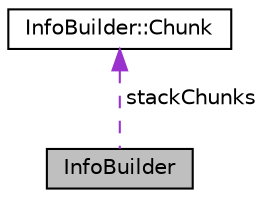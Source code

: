 digraph "InfoBuilder"
{
 // LATEX_PDF_SIZE
  edge [fontname="Helvetica",fontsize="10",labelfontname="Helvetica",labelfontsize="10"];
  node [fontname="Helvetica",fontsize="10",shape=record];
  Node1 [label="InfoBuilder",height=0.2,width=0.4,color="black", fillcolor="grey75", style="filled", fontcolor="black",tooltip=" "];
  Node2 -> Node1 [dir="back",color="darkorchid3",fontsize="10",style="dashed",label=" stackChunks" ,fontname="Helvetica"];
  Node2 [label="InfoBuilder::Chunk",height=0.2,width=0.4,color="black", fillcolor="white", style="filled",URL="$struct_info_builder_1_1_chunk.html",tooltip=" "];
}
